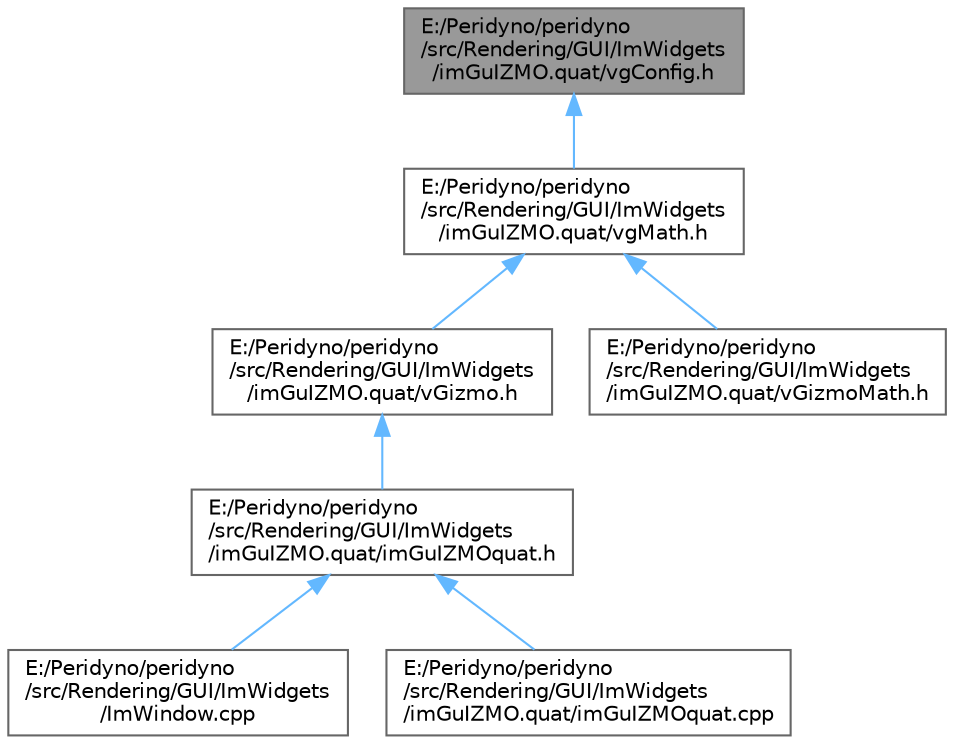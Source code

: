 digraph "E:/Peridyno/peridyno/src/Rendering/GUI/ImWidgets/imGuIZMO.quat/vgConfig.h"
{
 // LATEX_PDF_SIZE
  bgcolor="transparent";
  edge [fontname=Helvetica,fontsize=10,labelfontname=Helvetica,labelfontsize=10];
  node [fontname=Helvetica,fontsize=10,shape=box,height=0.2,width=0.4];
  Node1 [id="Node000001",label="E:/Peridyno/peridyno\l/src/Rendering/GUI/ImWidgets\l/imGuIZMO.quat/vgConfig.h",height=0.2,width=0.4,color="gray40", fillcolor="grey60", style="filled", fontcolor="black",tooltip=" "];
  Node1 -> Node2 [id="edge1_Node000001_Node000002",dir="back",color="steelblue1",style="solid",tooltip=" "];
  Node2 [id="Node000002",label="E:/Peridyno/peridyno\l/src/Rendering/GUI/ImWidgets\l/imGuIZMO.quat/vgMath.h",height=0.2,width=0.4,color="grey40", fillcolor="white", style="filled",URL="$vg_math_8h.html",tooltip=" "];
  Node2 -> Node3 [id="edge2_Node000002_Node000003",dir="back",color="steelblue1",style="solid",tooltip=" "];
  Node3 [id="Node000003",label="E:/Peridyno/peridyno\l/src/Rendering/GUI/ImWidgets\l/imGuIZMO.quat/vGizmo.h",height=0.2,width=0.4,color="grey40", fillcolor="white", style="filled",URL="$v_gizmo_8h.html",tooltip=" "];
  Node3 -> Node4 [id="edge3_Node000003_Node000004",dir="back",color="steelblue1",style="solid",tooltip=" "];
  Node4 [id="Node000004",label="E:/Peridyno/peridyno\l/src/Rendering/GUI/ImWidgets\l/imGuIZMO.quat/imGuIZMOquat.h",height=0.2,width=0.4,color="grey40", fillcolor="white", style="filled",URL="$im_gu_i_z_m_oquat_8h.html",tooltip=" "];
  Node4 -> Node5 [id="edge4_Node000004_Node000005",dir="back",color="steelblue1",style="solid",tooltip=" "];
  Node5 [id="Node000005",label="E:/Peridyno/peridyno\l/src/Rendering/GUI/ImWidgets\l/ImWindow.cpp",height=0.2,width=0.4,color="grey40", fillcolor="white", style="filled",URL="$_im_window_8cpp.html",tooltip=" "];
  Node4 -> Node6 [id="edge5_Node000004_Node000006",dir="back",color="steelblue1",style="solid",tooltip=" "];
  Node6 [id="Node000006",label="E:/Peridyno/peridyno\l/src/Rendering/GUI/ImWidgets\l/imGuIZMO.quat/imGuIZMOquat.cpp",height=0.2,width=0.4,color="grey40", fillcolor="white", style="filled",URL="$im_gu_i_z_m_oquat_8cpp.html",tooltip=" "];
  Node2 -> Node7 [id="edge6_Node000002_Node000007",dir="back",color="steelblue1",style="solid",tooltip=" "];
  Node7 [id="Node000007",label="E:/Peridyno/peridyno\l/src/Rendering/GUI/ImWidgets\l/imGuIZMO.quat/vGizmoMath.h",height=0.2,width=0.4,color="grey40", fillcolor="white", style="filled",URL="$v_gizmo_math_8h.html",tooltip=" "];
}
